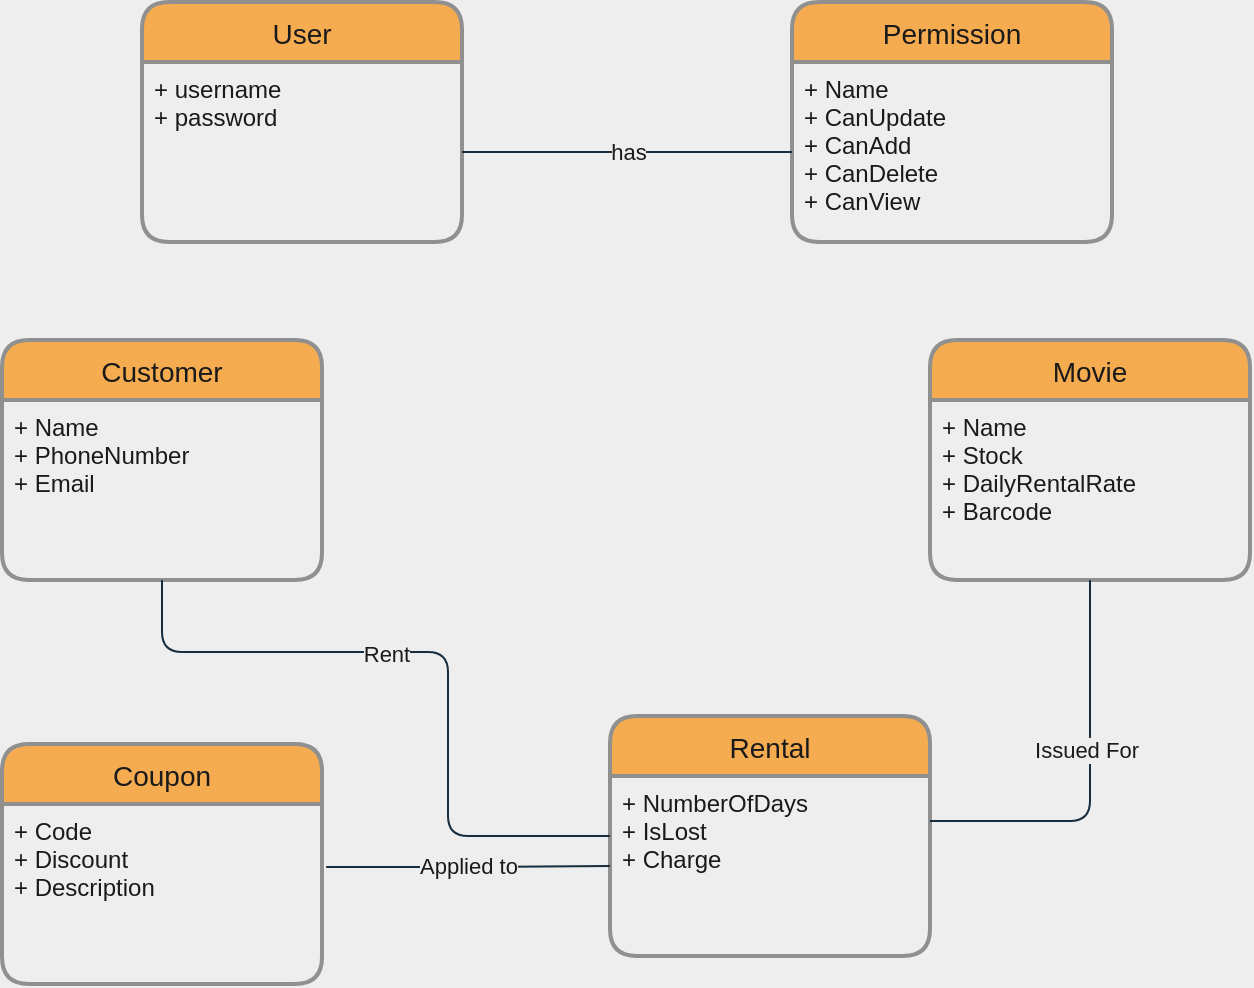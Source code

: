 <mxfile version="17.2.1" type="device" pages="2"><diagram id="tZvol610fgZt6BVZe7m8" name="Conceptual Model"><mxGraphModel dx="1574" dy="1224" grid="0" gridSize="10" guides="1" tooltips="1" connect="1" arrows="1" fold="1" page="1" pageScale="1" pageWidth="1169" pageHeight="827" background="#EEEEEE" math="0" shadow="0"><root><mxCell id="0"/><mxCell id="1" parent="0"/><mxCell id="Fg9VeLA7akSe--ovyaGv-1" value="User" style="swimlane;childLayout=stackLayout;horizontal=1;startSize=30;horizontalStack=0;rounded=1;fontSize=14;fontStyle=0;strokeWidth=2;resizeParent=0;resizeLast=1;shadow=0;dashed=0;align=center;fillColor=#F5AB50;strokeColor=#909090;fontColor=#1A1A1A;" vertex="1" parent="1"><mxGeometry x="342" y="192" width="160" height="120" as="geometry"/></mxCell><mxCell id="Fg9VeLA7akSe--ovyaGv-2" value="+ username&#10;+ password&#10;" style="align=left;strokeColor=none;fillColor=none;spacingLeft=4;fontSize=12;verticalAlign=top;resizable=0;rotatable=0;part=1;rounded=1;fontColor=#1A1A1A;" vertex="1" parent="Fg9VeLA7akSe--ovyaGv-1"><mxGeometry y="30" width="160" height="90" as="geometry"/></mxCell><mxCell id="Fg9VeLA7akSe--ovyaGv-3" value="Permission" style="swimlane;childLayout=stackLayout;horizontal=1;startSize=30;horizontalStack=0;rounded=1;fontSize=14;fontStyle=0;strokeWidth=2;resizeParent=0;resizeLast=1;shadow=0;dashed=0;align=center;fillColor=#F5AB50;strokeColor=#909090;fontColor=#1A1A1A;" vertex="1" parent="1"><mxGeometry x="667" y="192" width="160" height="120" as="geometry"/></mxCell><mxCell id="Fg9VeLA7akSe--ovyaGv-4" value="+ Name&#10;+ CanUpdate&#10;+ CanAdd&#10;+ CanDelete&#10;+ CanView" style="align=left;strokeColor=none;fillColor=none;spacingLeft=4;fontSize=12;verticalAlign=top;resizable=0;rotatable=0;part=1;rounded=1;fontColor=#1A1A1A;" vertex="1" parent="Fg9VeLA7akSe--ovyaGv-3"><mxGeometry y="30" width="160" height="90" as="geometry"/></mxCell><mxCell id="Fg9VeLA7akSe--ovyaGv-8" value="has" style="edgeStyle=orthogonalEdgeStyle;curved=1;rounded=1;orthogonalLoop=1;jettySize=auto;html=1;exitX=1;exitY=0.5;exitDx=0;exitDy=0;entryX=0;entryY=0.5;entryDx=0;entryDy=0;endArrow=none;endFill=0;strokeColor=#182E3E;fontColor=#1A1A1A;labelBackgroundColor=#EEEEEE;" edge="1" parent="1" source="Fg9VeLA7akSe--ovyaGv-2" target="Fg9VeLA7akSe--ovyaGv-4"><mxGeometry relative="1" as="geometry"/></mxCell><mxCell id="Fg9VeLA7akSe--ovyaGv-10" value="Movie" style="swimlane;childLayout=stackLayout;horizontal=1;startSize=30;horizontalStack=0;rounded=1;fontSize=14;fontStyle=0;strokeWidth=2;resizeParent=0;resizeLast=1;shadow=0;dashed=0;align=center;sketch=0;fillColor=#F5AB50;strokeColor=#909090;fontColor=#1A1A1A;" vertex="1" parent="1"><mxGeometry x="736" y="361" width="160" height="120" as="geometry"/></mxCell><mxCell id="Fg9VeLA7akSe--ovyaGv-11" value="+ Name&#10;+ Stock&#10;+ DailyRentalRate&#10;+ Barcode&#10;" style="align=left;strokeColor=none;fillColor=none;spacingLeft=4;fontSize=12;verticalAlign=top;resizable=0;rotatable=0;part=1;rounded=0;sketch=0;fontColor=#1A1A1A;" vertex="1" parent="Fg9VeLA7akSe--ovyaGv-10"><mxGeometry y="30" width="160" height="90" as="geometry"/></mxCell><mxCell id="Fg9VeLA7akSe--ovyaGv-12" value="Customer" style="swimlane;childLayout=stackLayout;horizontal=1;startSize=30;horizontalStack=0;rounded=1;fontSize=14;fontStyle=0;strokeWidth=2;resizeParent=0;resizeLast=1;shadow=0;dashed=0;align=center;sketch=0;fillColor=#F5AB50;strokeColor=#909090;fontColor=#1A1A1A;" vertex="1" parent="1"><mxGeometry x="272" y="361" width="160" height="120" as="geometry"/></mxCell><mxCell id="Fg9VeLA7akSe--ovyaGv-13" value="+ Name&#10;+ PhoneNumber&#10;+ Email&#10;" style="align=left;strokeColor=none;fillColor=none;spacingLeft=4;fontSize=12;verticalAlign=top;resizable=0;rotatable=0;part=1;rounded=0;sketch=0;fontColor=#1A1A1A;" vertex="1" parent="Fg9VeLA7akSe--ovyaGv-12"><mxGeometry y="30" width="160" height="90" as="geometry"/></mxCell><mxCell id="Fg9VeLA7akSe--ovyaGv-27" value="Rental" style="swimlane;childLayout=stackLayout;horizontal=1;startSize=30;horizontalStack=0;rounded=1;fontSize=14;fontStyle=0;strokeWidth=2;resizeParent=0;resizeLast=1;shadow=0;dashed=0;align=center;sketch=0;fillColor=#F5AB50;strokeColor=#909090;fontColor=#1A1A1A;" vertex="1" parent="1"><mxGeometry x="576" y="549" width="160" height="120" as="geometry"/></mxCell><mxCell id="Fg9VeLA7akSe--ovyaGv-28" value="+ NumberOfDays&#10;+ IsLost&#10;+ Charge" style="align=left;strokeColor=none;fillColor=none;spacingLeft=4;fontSize=12;verticalAlign=top;resizable=0;rotatable=0;part=1;rounded=0;sketch=0;fontColor=#1A1A1A;" vertex="1" parent="Fg9VeLA7akSe--ovyaGv-27"><mxGeometry y="30" width="160" height="90" as="geometry"/></mxCell><mxCell id="Fg9VeLA7akSe--ovyaGv-29" style="edgeStyle=orthogonalEdgeStyle;curved=0;rounded=1;sketch=0;orthogonalLoop=1;jettySize=auto;html=1;exitX=0.5;exitY=1;exitDx=0;exitDy=0;entryX=0;entryY=0.5;entryDx=0;entryDy=0;endArrow=none;endFill=0;strokeColor=#182E3E;fontColor=#1A1A1A;labelBackgroundColor=#EEEEEE;" edge="1" parent="1" source="Fg9VeLA7akSe--ovyaGv-13" target="Fg9VeLA7akSe--ovyaGv-27"><mxGeometry relative="1" as="geometry"><Array as="points"><mxPoint x="352" y="517"/><mxPoint x="495" y="517"/><mxPoint x="495" y="609"/></Array></mxGeometry></mxCell><mxCell id="Fg9VeLA7akSe--ovyaGv-30" value="Rent" style="edgeLabel;html=1;align=center;verticalAlign=middle;resizable=0;points=[];fontColor=#1A1A1A;labelBackgroundColor=#EEEEEE;" vertex="1" connectable="0" parent="Fg9VeLA7akSe--ovyaGv-29"><mxGeometry x="-0.159" y="-1" relative="1" as="geometry"><mxPoint as="offset"/></mxGeometry></mxCell><mxCell id="Fg9VeLA7akSe--ovyaGv-31" style="edgeStyle=orthogonalEdgeStyle;curved=0;rounded=1;sketch=0;orthogonalLoop=1;jettySize=auto;html=1;exitX=1;exitY=0.25;exitDx=0;exitDy=0;entryX=0.5;entryY=1;entryDx=0;entryDy=0;endArrow=none;endFill=0;strokeColor=#182E3E;fontColor=#1A1A1A;labelBackgroundColor=#EEEEEE;" edge="1" parent="1" source="Fg9VeLA7akSe--ovyaGv-28" target="Fg9VeLA7akSe--ovyaGv-11"><mxGeometry relative="1" as="geometry"/></mxCell><mxCell id="Fg9VeLA7akSe--ovyaGv-32" value="Issued For" style="edgeLabel;html=1;align=center;verticalAlign=middle;resizable=0;points=[];fontColor=#1A1A1A;labelBackgroundColor=#EEEEEE;" vertex="1" connectable="0" parent="Fg9VeLA7akSe--ovyaGv-31"><mxGeometry x="0.152" y="2" relative="1" as="geometry"><mxPoint as="offset"/></mxGeometry></mxCell><mxCell id="Fg9VeLA7akSe--ovyaGv-33" value="Coupon" style="swimlane;childLayout=stackLayout;horizontal=1;startSize=30;horizontalStack=0;rounded=1;fontSize=14;fontStyle=0;strokeWidth=2;resizeParent=0;resizeLast=1;shadow=0;dashed=0;align=center;sketch=0;fillColor=#F5AB50;strokeColor=#909090;fontColor=#1A1A1A;" vertex="1" parent="1"><mxGeometry x="272" y="563" width="160" height="120" as="geometry"/></mxCell><mxCell id="Fg9VeLA7akSe--ovyaGv-34" value="+ Code&#10;+ Discount&#10;+ Description" style="align=left;strokeColor=none;fillColor=none;spacingLeft=4;fontSize=12;verticalAlign=top;resizable=0;rotatable=0;part=1;rounded=0;sketch=0;fontColor=#1A1A1A;" vertex="1" parent="Fg9VeLA7akSe--ovyaGv-33"><mxGeometry y="30" width="160" height="90" as="geometry"/></mxCell><mxCell id="Fg9VeLA7akSe--ovyaGv-35" value="Applied to" style="edgeStyle=orthogonalEdgeStyle;curved=0;rounded=1;sketch=0;orthogonalLoop=1;jettySize=auto;html=1;exitX=1.013;exitY=0.35;exitDx=0;exitDy=0;entryX=0;entryY=0.5;entryDx=0;entryDy=0;endArrow=none;endFill=0;exitPerimeter=0;strokeColor=#182E3E;fontColor=#1A1A1A;labelBackgroundColor=#EEEEEE;" edge="1" parent="1" source="Fg9VeLA7akSe--ovyaGv-34" target="Fg9VeLA7akSe--ovyaGv-28"><mxGeometry relative="1" as="geometry"/></mxCell></root></mxGraphModel></diagram><diagram id="2fPHPQeVHkeo1k4hjqkB" name="Logical Model"><mxGraphModel dx="918" dy="714" grid="0" gridSize="10" guides="1" tooltips="1" connect="1" arrows="1" fold="1" page="1" pageScale="1" pageWidth="1169" pageHeight="827" math="0" shadow="0"><root><mxCell id="0"/><mxCell id="1" parent="0"/><mxCell id="qlQajkfSN0BsH4JGioGB-1" value="User" style="swimlane;childLayout=stackLayout;horizontal=1;startSize=30;horizontalStack=0;rounded=1;fontSize=14;fontStyle=0;strokeWidth=2;resizeParent=0;resizeLast=1;shadow=0;dashed=0;align=center;fillColor=#F5AB50;strokeColor=#909090;fontColor=#1A1A1A;" vertex="1" parent="1"><mxGeometry x="272" y="192" width="160" height="120" as="geometry"/></mxCell><mxCell id="qlQajkfSN0BsH4JGioGB-2" value="+ username: string&#10;+ password: string&#10;" style="align=left;strokeColor=none;fillColor=none;spacingLeft=4;fontSize=12;verticalAlign=top;resizable=0;rotatable=0;part=1;rounded=1;fontColor=#1A1A1A;" vertex="1" parent="qlQajkfSN0BsH4JGioGB-1"><mxGeometry y="30" width="160" height="90" as="geometry"/></mxCell><mxCell id="qlQajkfSN0BsH4JGioGB-3" value="Roles" style="swimlane;childLayout=stackLayout;horizontal=1;startSize=30;horizontalStack=0;rounded=1;fontSize=14;fontStyle=0;strokeWidth=2;resizeParent=0;resizeLast=1;shadow=0;dashed=0;align=center;fillColor=#F5AB50;strokeColor=#909090;fontColor=#1A1A1A;" vertex="1" parent="1"><mxGeometry x="736" y="192" width="160" height="120" as="geometry"/></mxCell><mxCell id="qlQajkfSN0BsH4JGioGB-4" value="+ Name: string&#10;+ CanUpdate: boolean&#10;+ CanAdd: boolean&#10;+ CanDelete: boolean&#10;+ CanView: boolean" style="align=left;strokeColor=none;fillColor=none;spacingLeft=4;fontSize=12;verticalAlign=top;resizable=0;rotatable=0;part=1;rounded=1;fontColor=#1A1A1A;" vertex="1" parent="qlQajkfSN0BsH4JGioGB-3"><mxGeometry y="30" width="160" height="90" as="geometry"/></mxCell><mxCell id="qlQajkfSN0BsH4JGioGB-5" value="" style="edgeStyle=orthogonalEdgeStyle;curved=1;rounded=1;orthogonalLoop=1;jettySize=auto;html=1;exitX=1;exitY=0.5;exitDx=0;exitDy=0;entryX=0;entryY=0.5;entryDx=0;entryDy=0;endArrow=ERmany;endFill=0;strokeColor=#182E3E;fontColor=#1A1A1A;labelBackgroundColor=#EEEEEE;startArrow=ERmany;startFill=0;" edge="1" parent="1" source="qlQajkfSN0BsH4JGioGB-2" target="qlQajkfSN0BsH4JGioGB-4"><mxGeometry relative="1" as="geometry"/></mxCell><mxCell id="qlQajkfSN0BsH4JGioGB-6" value="Movie" style="swimlane;childLayout=stackLayout;horizontal=1;startSize=30;horizontalStack=0;rounded=1;fontSize=14;fontStyle=0;strokeWidth=2;resizeParent=0;resizeLast=1;shadow=0;dashed=0;align=center;sketch=0;fillColor=#F5AB50;strokeColor=#909090;fontColor=#1A1A1A;" vertex="1" parent="1"><mxGeometry x="736" y="361" width="160" height="120" as="geometry"/></mxCell><mxCell id="qlQajkfSN0BsH4JGioGB-7" value="+ Name: string&#10;+ Stock: integer&#10;+ DailyRentalRate: float&#10;+ Barcode: string&#10;" style="align=left;strokeColor=none;fillColor=none;spacingLeft=4;fontSize=12;verticalAlign=top;resizable=0;rotatable=0;part=1;rounded=0;sketch=0;fontColor=#1A1A1A;" vertex="1" parent="qlQajkfSN0BsH4JGioGB-6"><mxGeometry y="30" width="160" height="90" as="geometry"/></mxCell><mxCell id="qlQajkfSN0BsH4JGioGB-8" value="Customer" style="swimlane;childLayout=stackLayout;horizontal=1;startSize=30;horizontalStack=0;rounded=1;fontSize=14;fontStyle=0;strokeWidth=2;resizeParent=0;resizeLast=1;shadow=0;dashed=0;align=center;sketch=0;fillColor=#F5AB50;strokeColor=#909090;fontColor=#1A1A1A;" vertex="1" parent="1"><mxGeometry x="272" y="396" width="160" height="120" as="geometry"/></mxCell><mxCell id="qlQajkfSN0BsH4JGioGB-9" value="+ Name: string&#10;+ PhoneNumber: string&#10;+ Email: string&#10;" style="align=left;strokeColor=none;fillColor=none;spacingLeft=4;fontSize=12;verticalAlign=top;resizable=0;rotatable=0;part=1;rounded=0;sketch=0;fontColor=#1A1A1A;" vertex="1" parent="qlQajkfSN0BsH4JGioGB-8"><mxGeometry y="30" width="160" height="90" as="geometry"/></mxCell><mxCell id="qlQajkfSN0BsH4JGioGB-10" value="Rental" style="swimlane;childLayout=stackLayout;horizontal=1;startSize=30;horizontalStack=0;rounded=1;fontSize=14;fontStyle=0;strokeWidth=2;resizeParent=0;resizeLast=1;shadow=0;dashed=0;align=center;sketch=0;fillColor=#F5AB50;strokeColor=#909090;fontColor=#1A1A1A;" vertex="1" parent="1"><mxGeometry x="576" y="549" width="160" height="120" as="geometry"/></mxCell><mxCell id="qlQajkfSN0BsH4JGioGB-11" value="+ NumberOfDays: integer&#10;+ IsLost: boolean&#10;+ Charge: float&#10;+ rentDate: Date&#10;+ returnDate: Date" style="align=left;strokeColor=none;fillColor=none;spacingLeft=4;fontSize=12;verticalAlign=top;resizable=0;rotatable=0;part=1;rounded=0;sketch=0;fontColor=#1A1A1A;" vertex="1" parent="qlQajkfSN0BsH4JGioGB-10"><mxGeometry y="30" width="160" height="90" as="geometry"/></mxCell><mxCell id="qlQajkfSN0BsH4JGioGB-12" style="edgeStyle=orthogonalEdgeStyle;curved=0;rounded=1;sketch=0;orthogonalLoop=1;jettySize=auto;html=1;exitX=1;exitY=0.25;exitDx=0;exitDy=0;entryX=0;entryY=0;entryDx=0;entryDy=0;endArrow=ERmany;endFill=0;strokeColor=#182E3E;fontColor=#1A1A1A;labelBackgroundColor=#EEEEEE;startArrow=ERone;startFill=0;" edge="1" parent="1" source="qlQajkfSN0BsH4JGioGB-9" target="qlQajkfSN0BsH4JGioGB-11"><mxGeometry relative="1" as="geometry"><Array as="points"><mxPoint x="461" y="449"/><mxPoint x="461" y="579"/></Array></mxGeometry></mxCell><mxCell id="qlQajkfSN0BsH4JGioGB-14" style="edgeStyle=orthogonalEdgeStyle;curved=0;rounded=1;sketch=0;orthogonalLoop=1;jettySize=auto;html=1;exitX=1;exitY=0.25;exitDx=0;exitDy=0;entryX=0.5;entryY=1;entryDx=0;entryDy=0;endArrow=ERone;endFill=0;strokeColor=#182E3E;fontColor=#1A1A1A;labelBackgroundColor=#EEEEEE;startArrow=ERmany;startFill=0;" edge="1" parent="1" source="qlQajkfSN0BsH4JGioGB-11" target="qlQajkfSN0BsH4JGioGB-7"><mxGeometry relative="1" as="geometry"/></mxCell><mxCell id="qlQajkfSN0BsH4JGioGB-16" value="Coupon" style="swimlane;childLayout=stackLayout;horizontal=1;startSize=30;horizontalStack=0;rounded=1;fontSize=14;fontStyle=0;strokeWidth=2;resizeParent=0;resizeLast=1;shadow=0;dashed=0;align=center;sketch=0;fillColor=#F5AB50;strokeColor=#909090;fontColor=#1A1A1A;" vertex="1" parent="1"><mxGeometry x="272" y="563" width="160" height="120" as="geometry"/></mxCell><mxCell id="qlQajkfSN0BsH4JGioGB-17" value="+ Code: string&#10;+ Discount: float&#10;+ Description: string" style="align=left;strokeColor=none;fillColor=none;spacingLeft=4;fontSize=12;verticalAlign=top;resizable=0;rotatable=0;part=1;rounded=0;sketch=0;fontColor=#1A1A1A;" vertex="1" parent="qlQajkfSN0BsH4JGioGB-16"><mxGeometry y="30" width="160" height="90" as="geometry"/></mxCell><mxCell id="qlQajkfSN0BsH4JGioGB-18" value="" style="edgeStyle=orthogonalEdgeStyle;curved=0;rounded=1;sketch=0;orthogonalLoop=1;jettySize=auto;html=1;exitX=1.013;exitY=0.35;exitDx=0;exitDy=0;entryX=0;entryY=0.5;entryDx=0;entryDy=0;endArrow=ERmany;endFill=0;exitPerimeter=0;strokeColor=#182E3E;fontColor=#1A1A1A;labelBackgroundColor=#EEEEEE;startArrow=ERzeroToOne;startFill=0;" edge="1" parent="1" source="qlQajkfSN0BsH4JGioGB-17" target="qlQajkfSN0BsH4JGioGB-11"><mxGeometry relative="1" as="geometry"/></mxCell></root></mxGraphModel></diagram></mxfile>